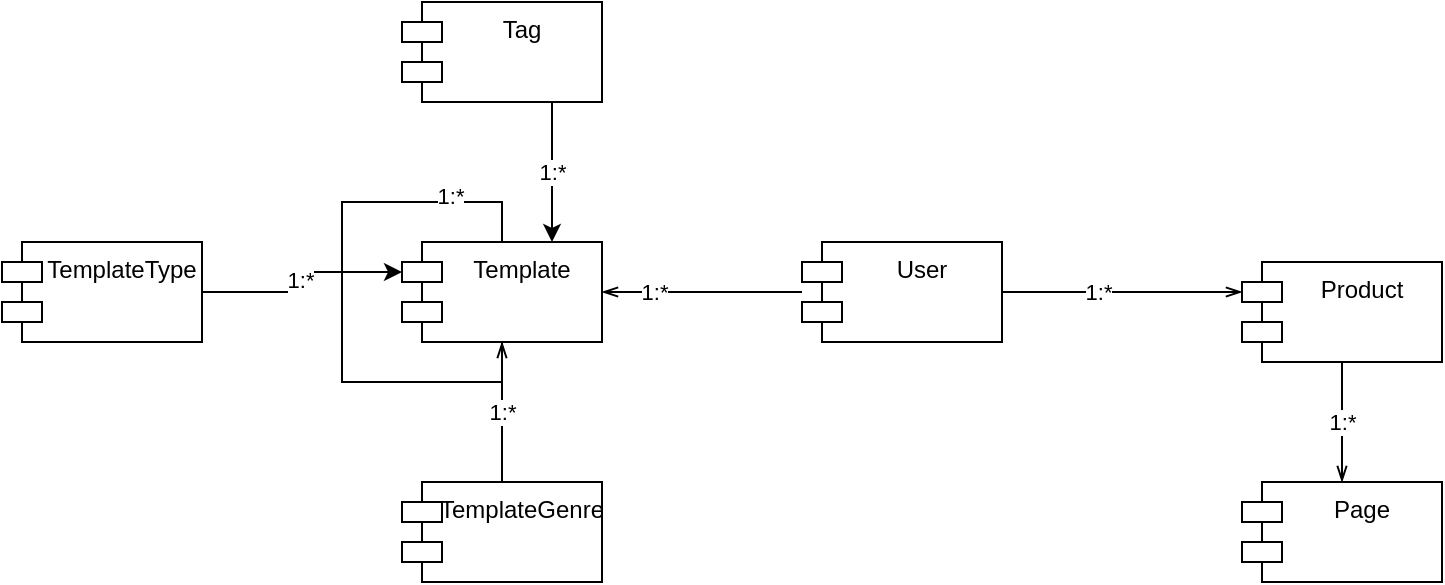 <mxfile version="14.6.3" type="github" pages="2">
  <diagram name="领域模型" id="9f46799a-70d6-7492-0946-bef42562c5a5">
    <mxGraphModel dx="1374" dy="769" grid="1" gridSize="10" guides="1" tooltips="1" connect="1" arrows="1" fold="1" page="1" pageScale="1" pageWidth="1100" pageHeight="850" background="#ffffff" math="0" shadow="0">
      <root>
        <mxCell id="0" />
        <mxCell id="1" parent="0" />
        <mxCell id="GsSLp2DtThcRFbA4R3xw-9" style="edgeStyle=orthogonalEdgeStyle;rounded=0;orthogonalLoop=1;jettySize=auto;html=1;exitX=1;exitY=0.5;exitDx=0;exitDy=0;entryX=0;entryY=0;entryDx=0;entryDy=15;entryPerimeter=0;endArrow=openThin;endFill=0;" parent="1" source="GsSLp2DtThcRFbA4R3xw-1" target="GsSLp2DtThcRFbA4R3xw-2" edge="1">
          <mxGeometry relative="1" as="geometry" />
        </mxCell>
        <mxCell id="GsSLp2DtThcRFbA4R3xw-10" value="1:*" style="edgeLabel;html=1;align=center;verticalAlign=middle;resizable=0;points=[];" parent="GsSLp2DtThcRFbA4R3xw-9" vertex="1" connectable="0">
          <mxGeometry x="-0.2" relative="1" as="geometry">
            <mxPoint as="offset" />
          </mxGeometry>
        </mxCell>
        <mxCell id="GsSLp2DtThcRFbA4R3xw-11" style="edgeStyle=orthogonalEdgeStyle;rounded=0;orthogonalLoop=1;jettySize=auto;html=1;entryX=1;entryY=0.5;entryDx=0;entryDy=0;endArrow=openThin;endFill=0;" parent="1" source="GsSLp2DtThcRFbA4R3xw-1" target="GsSLp2DtThcRFbA4R3xw-4" edge="1">
          <mxGeometry relative="1" as="geometry" />
        </mxCell>
        <mxCell id="GsSLp2DtThcRFbA4R3xw-12" value="1:*" style="edgeLabel;html=1;align=center;verticalAlign=middle;resizable=0;points=[];" parent="GsSLp2DtThcRFbA4R3xw-11" vertex="1" connectable="0">
          <mxGeometry x="0.48" relative="1" as="geometry">
            <mxPoint as="offset" />
          </mxGeometry>
        </mxCell>
        <mxCell id="GsSLp2DtThcRFbA4R3xw-1" value="User" style="shape=module;align=left;spacingLeft=20;align=center;verticalAlign=top;" parent="1" vertex="1">
          <mxGeometry x="550" y="230" width="100" height="50" as="geometry" />
        </mxCell>
        <mxCell id="GsSLp2DtThcRFbA4R3xw-8" value="1:*" style="edgeStyle=orthogonalEdgeStyle;rounded=0;orthogonalLoop=1;jettySize=auto;html=1;entryX=0.5;entryY=0;entryDx=0;entryDy=0;endArrow=openThin;endFill=0;" parent="1" source="GsSLp2DtThcRFbA4R3xw-2" target="GsSLp2DtThcRFbA4R3xw-3" edge="1">
          <mxGeometry relative="1" as="geometry" />
        </mxCell>
        <mxCell id="GsSLp2DtThcRFbA4R3xw-2" value="Product" style="shape=module;align=left;spacingLeft=20;align=center;verticalAlign=top;" parent="1" vertex="1">
          <mxGeometry x="770" y="240" width="100" height="50" as="geometry" />
        </mxCell>
        <mxCell id="GsSLp2DtThcRFbA4R3xw-3" value="Page" style="shape=module;align=left;spacingLeft=20;align=center;verticalAlign=top;" parent="1" vertex="1">
          <mxGeometry x="770" y="350" width="100" height="50" as="geometry" />
        </mxCell>
        <mxCell id="rreA4PhkjIYxYnH2w9kf-1" style="edgeStyle=orthogonalEdgeStyle;rounded=0;orthogonalLoop=1;jettySize=auto;html=1;entryX=0.5;entryY=0;entryDx=0;entryDy=0;" parent="1" source="GsSLp2DtThcRFbA4R3xw-4" target="GsSLp2DtThcRFbA4R3xw-4" edge="1">
          <mxGeometry relative="1" as="geometry">
            <mxPoint x="320" y="190" as="targetPoint" />
            <Array as="points">
              <mxPoint x="400" y="210" />
              <mxPoint x="320" y="210" />
              <mxPoint x="320" y="300" />
              <mxPoint x="400" y="300" />
            </Array>
          </mxGeometry>
        </mxCell>
        <mxCell id="krWCsgs_Ez_Vjo_tUOk6-2" value="1:*" style="edgeLabel;html=1;align=center;verticalAlign=middle;resizable=0;points=[];" vertex="1" connectable="0" parent="rreA4PhkjIYxYnH2w9kf-1">
          <mxGeometry x="-0.729" y="-3" relative="1" as="geometry">
            <mxPoint as="offset" />
          </mxGeometry>
        </mxCell>
        <mxCell id="GsSLp2DtThcRFbA4R3xw-4" value="Template" style="shape=module;align=left;spacingLeft=20;align=center;verticalAlign=top;" parent="1" vertex="1">
          <mxGeometry x="350" y="230" width="100" height="50" as="geometry" />
        </mxCell>
        <mxCell id="GsSLp2DtThcRFbA4R3xw-6" value="1:*" style="edgeStyle=orthogonalEdgeStyle;rounded=0;orthogonalLoop=1;jettySize=auto;html=1;exitX=0.5;exitY=0;exitDx=0;exitDy=0;entryX=0.5;entryY=1;entryDx=0;entryDy=0;endArrow=openThin;endFill=0;" parent="1" source="GsSLp2DtThcRFbA4R3xw-5" target="GsSLp2DtThcRFbA4R3xw-4" edge="1">
          <mxGeometry relative="1" as="geometry" />
        </mxCell>
        <mxCell id="GsSLp2DtThcRFbA4R3xw-5" value="TemplateGenre" style="shape=module;align=left;spacingLeft=20;align=center;verticalAlign=top;" parent="1" vertex="1">
          <mxGeometry x="350" y="350" width="100" height="50" as="geometry" />
        </mxCell>
        <mxCell id="krWCsgs_Ez_Vjo_tUOk6-7" value="1:*" style="edgeStyle=orthogonalEdgeStyle;rounded=0;orthogonalLoop=1;jettySize=auto;html=1;exitX=0.75;exitY=1;exitDx=0;exitDy=0;entryX=0.75;entryY=0;entryDx=0;entryDy=0;" edge="1" parent="1" source="krWCsgs_Ez_Vjo_tUOk6-1" target="GsSLp2DtThcRFbA4R3xw-4">
          <mxGeometry relative="1" as="geometry" />
        </mxCell>
        <mxCell id="krWCsgs_Ez_Vjo_tUOk6-1" value="Tag" style="shape=module;align=left;spacingLeft=20;align=center;verticalAlign=top;" vertex="1" parent="1">
          <mxGeometry x="350" y="110" width="100" height="50" as="geometry" />
        </mxCell>
        <mxCell id="krWCsgs_Ez_Vjo_tUOk6-10" style="edgeStyle=orthogonalEdgeStyle;rounded=0;orthogonalLoop=1;jettySize=auto;html=1;entryX=0;entryY=0;entryDx=0;entryDy=15;entryPerimeter=0;" edge="1" parent="1" source="krWCsgs_Ez_Vjo_tUOk6-9" target="GsSLp2DtThcRFbA4R3xw-4">
          <mxGeometry relative="1" as="geometry" />
        </mxCell>
        <mxCell id="krWCsgs_Ez_Vjo_tUOk6-11" value="1:*" style="edgeLabel;html=1;align=center;verticalAlign=middle;resizable=0;points=[];" vertex="1" connectable="0" parent="krWCsgs_Ez_Vjo_tUOk6-10">
          <mxGeometry x="0.018" y="1" relative="1" as="geometry">
            <mxPoint as="offset" />
          </mxGeometry>
        </mxCell>
        <mxCell id="krWCsgs_Ez_Vjo_tUOk6-9" value="TemplateType" style="shape=module;align=left;spacingLeft=20;align=center;verticalAlign=top;" vertex="1" parent="1">
          <mxGeometry x="150" y="230" width="100" height="50" as="geometry" />
        </mxCell>
      </root>
    </mxGraphModel>
  </diagram>
  <diagram id="-YNd0W0oTM8WeW1mqgYb" name="业务流程">
    <mxGraphModel dx="1374" dy="769" grid="1" gridSize="10" guides="1" tooltips="1" connect="1" arrows="1" fold="1" page="1" pageScale="1" pageWidth="827" pageHeight="1169" math="0" shadow="0">
      <root>
        <mxCell id="yXgGWNLphn4EvVKS2Y_f-0" />
        <mxCell id="yXgGWNLphn4EvVKS2Y_f-1" parent="yXgGWNLphn4EvVKS2Y_f-0" />
        <mxCell id="-fLj06v8ISaF0RrZK65u-22" style="edgeStyle=orthogonalEdgeStyle;rounded=0;orthogonalLoop=1;jettySize=auto;html=1;entryX=0.5;entryY=0;entryDx=0;entryDy=0;" parent="yXgGWNLphn4EvVKS2Y_f-1" source="-fLj06v8ISaF0RrZK65u-0" target="-fLj06v8ISaF0RrZK65u-3" edge="1">
          <mxGeometry relative="1" as="geometry" />
        </mxCell>
        <mxCell id="-fLj06v8ISaF0RrZK65u-23" style="edgeStyle=orthogonalEdgeStyle;rounded=0;orthogonalLoop=1;jettySize=auto;html=1;" parent="yXgGWNLphn4EvVKS2Y_f-1" source="-fLj06v8ISaF0RrZK65u-0" target="-fLj06v8ISaF0RrZK65u-5" edge="1">
          <mxGeometry relative="1" as="geometry" />
        </mxCell>
        <mxCell id="-fLj06v8ISaF0RrZK65u-24" style="edgeStyle=orthogonalEdgeStyle;rounded=0;orthogonalLoop=1;jettySize=auto;html=1;entryX=0.5;entryY=0;entryDx=0;entryDy=0;" parent="yXgGWNLphn4EvVKS2Y_f-1" source="-fLj06v8ISaF0RrZK65u-0" target="-fLj06v8ISaF0RrZK65u-4" edge="1">
          <mxGeometry relative="1" as="geometry" />
        </mxCell>
        <mxCell id="-fLj06v8ISaF0RrZK65u-0" value="" style="ellipse;fillColor=#ffffff;strokeColor=#000000;" parent="yXgGWNLphn4EvVKS2Y_f-1" vertex="1">
          <mxGeometry x="460" y="470" width="30" height="30" as="geometry" />
        </mxCell>
        <mxCell id="-fLj06v8ISaF0RrZK65u-21" style="edgeStyle=orthogonalEdgeStyle;rounded=0;orthogonalLoop=1;jettySize=auto;html=1;" parent="yXgGWNLphn4EvVKS2Y_f-1" source="-fLj06v8ISaF0RrZK65u-3" target="-fLj06v8ISaF0RrZK65u-6" edge="1">
          <mxGeometry relative="1" as="geometry" />
        </mxCell>
        <mxCell id="-fLj06v8ISaF0RrZK65u-3" value="从空白创建" style="fontStyle=0;dashed=1;" parent="yXgGWNLphn4EvVKS2Y_f-1" vertex="1">
          <mxGeometry x="110" y="600" width="140" height="30" as="geometry" />
        </mxCell>
        <mxCell id="-fLj06v8ISaF0RrZK65u-26" style="edgeStyle=orthogonalEdgeStyle;rounded=0;orthogonalLoop=1;jettySize=auto;html=1;" parent="yXgGWNLphn4EvVKS2Y_f-1" source="-fLj06v8ISaF0RrZK65u-4" edge="1">
          <mxGeometry relative="1" as="geometry">
            <mxPoint x="700" y="870" as="targetPoint" />
          </mxGeometry>
        </mxCell>
        <mxCell id="-fLj06v8ISaF0RrZK65u-4" value="页面复制创建" style="fontStyle=0;dashed=1;" parent="yXgGWNLphn4EvVKS2Y_f-1" vertex="1">
          <mxGeometry x="690" y="600" width="140" height="30" as="geometry" />
        </mxCell>
        <mxCell id="-fLj06v8ISaF0RrZK65u-25" style="edgeStyle=orthogonalEdgeStyle;rounded=0;orthogonalLoop=1;jettySize=auto;html=1;" parent="yXgGWNLphn4EvVKS2Y_f-1" source="-fLj06v8ISaF0RrZK65u-5" target="-fLj06v8ISaF0RrZK65u-13" edge="1">
          <mxGeometry relative="1" as="geometry" />
        </mxCell>
        <mxCell id="-fLj06v8ISaF0RrZK65u-5" value="从模板创建" style="fontStyle=0;dashed=1;" parent="yXgGWNLphn4EvVKS2Y_f-1" vertex="1">
          <mxGeometry x="405" y="600" width="140" height="30" as="geometry" />
        </mxCell>
        <mxCell id="-fLj06v8ISaF0RrZK65u-20" style="edgeStyle=orthogonalEdgeStyle;rounded=0;orthogonalLoop=1;jettySize=auto;html=1;" parent="yXgGWNLphn4EvVKS2Y_f-1" source="-fLj06v8ISaF0RrZK65u-6" target="-fLj06v8ISaF0RrZK65u-7" edge="1">
          <mxGeometry relative="1" as="geometry" />
        </mxCell>
        <mxCell id="-fLj06v8ISaF0RrZK65u-30" value="无" style="edgeLabel;html=1;align=center;verticalAlign=middle;resizable=0;points=[];" parent="-fLj06v8ISaF0RrZK65u-20" vertex="1" connectable="0">
          <mxGeometry x="0.05" y="1" relative="1" as="geometry">
            <mxPoint as="offset" />
          </mxGeometry>
        </mxCell>
        <mxCell id="-fLj06v8ISaF0RrZK65u-28" style="edgeStyle=orthogonalEdgeStyle;rounded=0;orthogonalLoop=1;jettySize=auto;html=1;entryX=0.5;entryY=0;entryDx=0;entryDy=0;" parent="yXgGWNLphn4EvVKS2Y_f-1" source="-fLj06v8ISaF0RrZK65u-6" target="-fLj06v8ISaF0RrZK65u-12" edge="1">
          <mxGeometry relative="1" as="geometry" />
        </mxCell>
        <mxCell id="-fLj06v8ISaF0RrZK65u-32" value="有" style="edgeLabel;html=1;align=center;verticalAlign=middle;resizable=0;points=[];" parent="-fLj06v8ISaF0RrZK65u-28" vertex="1" connectable="0">
          <mxGeometry x="-0.461" relative="1" as="geometry">
            <mxPoint as="offset" />
          </mxGeometry>
        </mxCell>
        <mxCell id="-fLj06v8ISaF0RrZK65u-6" value="可用的区块组件" style="rhombus;" parent="yXgGWNLphn4EvVKS2Y_f-1" vertex="1">
          <mxGeometry x="110" y="700" width="140" height="90" as="geometry" />
        </mxCell>
        <mxCell id="-fLj06v8ISaF0RrZK65u-19" style="edgeStyle=orthogonalEdgeStyle;rounded=0;orthogonalLoop=1;jettySize=auto;html=1;entryX=0.5;entryY=0;entryDx=0;entryDy=0;" parent="yXgGWNLphn4EvVKS2Y_f-1" source="-fLj06v8ISaF0RrZK65u-7" target="-fLj06v8ISaF0RrZK65u-8" edge="1">
          <mxGeometry relative="1" as="geometry" />
        </mxCell>
        <mxCell id="-fLj06v8ISaF0RrZK65u-7" value="创建布局" style="fontStyle=0;dashed=1;" parent="yXgGWNLphn4EvVKS2Y_f-1" vertex="1">
          <mxGeometry x="110" y="870" width="140" height="30" as="geometry" />
        </mxCell>
        <mxCell id="-fLj06v8ISaF0RrZK65u-18" style="edgeStyle=orthogonalEdgeStyle;rounded=0;orthogonalLoop=1;jettySize=auto;html=1;entryX=0.5;entryY=0;entryDx=0;entryDy=0;" parent="yXgGWNLphn4EvVKS2Y_f-1" source="-fLj06v8ISaF0RrZK65u-8" target="-fLj06v8ISaF0RrZK65u-9" edge="1">
          <mxGeometry relative="1" as="geometry" />
        </mxCell>
        <mxCell id="-fLj06v8ISaF0RrZK65u-34" value="有" style="edgeLabel;html=1;align=center;verticalAlign=middle;resizable=0;points=[];" parent="-fLj06v8ISaF0RrZK65u-18" vertex="1" connectable="0">
          <mxGeometry x="-0.1" y="-2" relative="1" as="geometry">
            <mxPoint as="offset" />
          </mxGeometry>
        </mxCell>
        <mxCell id="-fLj06v8ISaF0RrZK65u-27" style="edgeStyle=orthogonalEdgeStyle;rounded=0;orthogonalLoop=1;jettySize=auto;html=1;" parent="yXgGWNLphn4EvVKS2Y_f-1" source="-fLj06v8ISaF0RrZK65u-8" target="-fLj06v8ISaF0RrZK65u-11" edge="1">
          <mxGeometry relative="1" as="geometry" />
        </mxCell>
        <mxCell id="-fLj06v8ISaF0RrZK65u-33" value="无" style="edgeLabel;html=1;align=center;verticalAlign=middle;resizable=0;points=[];" parent="-fLj06v8ISaF0RrZK65u-27" vertex="1" connectable="0">
          <mxGeometry x="0.167" relative="1" as="geometry">
            <mxPoint as="offset" />
          </mxGeometry>
        </mxCell>
        <mxCell id="-fLj06v8ISaF0RrZK65u-8" value="可用的组件" style="rhombus;" parent="yXgGWNLphn4EvVKS2Y_f-1" vertex="1">
          <mxGeometry x="110" y="970" width="140" height="90" as="geometry" />
        </mxCell>
        <mxCell id="-fLj06v8ISaF0RrZK65u-17" style="edgeStyle=orthogonalEdgeStyle;rounded=0;orthogonalLoop=1;jettySize=auto;html=1;" parent="yXgGWNLphn4EvVKS2Y_f-1" source="-fLj06v8ISaF0RrZK65u-9" edge="1">
          <mxGeometry relative="1" as="geometry">
            <mxPoint x="460" y="1115" as="targetPoint" />
          </mxGeometry>
        </mxCell>
        <mxCell id="-fLj06v8ISaF0RrZK65u-9" value="添加组件" style="fontStyle=0;dashed=1;" parent="yXgGWNLphn4EvVKS2Y_f-1" vertex="1">
          <mxGeometry x="110" y="1100" width="140" height="30" as="geometry" />
        </mxCell>
        <mxCell id="-fLj06v8ISaF0RrZK65u-10" value="" style="ellipse;html=1;shape=endState;fillColor=#000000;strokeColor=#000000;" parent="yXgGWNLphn4EvVKS2Y_f-1" vertex="1">
          <mxGeometry x="455" y="1100" width="30" height="30" as="geometry" />
        </mxCell>
        <mxCell id="-fLj06v8ISaF0RrZK65u-16" style="edgeStyle=orthogonalEdgeStyle;rounded=0;orthogonalLoop=1;jettySize=auto;html=1;entryX=0;entryY=0.5;entryDx=0;entryDy=0;exitX=0.5;exitY=1;exitDx=0;exitDy=0;" parent="yXgGWNLphn4EvVKS2Y_f-1" source="-fLj06v8ISaF0RrZK65u-11" target="-fLj06v8ISaF0RrZK65u-10" edge="1">
          <mxGeometry relative="1" as="geometry" />
        </mxCell>
        <mxCell id="-fLj06v8ISaF0RrZK65u-11" value="提交开发需求" style="fontStyle=0;dashed=1;fillColor=#008a00;strokeColor=#005700;fontColor=#ffffff;" parent="yXgGWNLphn4EvVKS2Y_f-1" vertex="1">
          <mxGeometry x="310" y="1000" width="140" height="30" as="geometry" />
        </mxCell>
        <mxCell id="-fLj06v8ISaF0RrZK65u-29" style="edgeStyle=orthogonalEdgeStyle;rounded=0;orthogonalLoop=1;jettySize=auto;html=1;entryX=0;entryY=0.5;entryDx=0;entryDy=0;" parent="yXgGWNLphn4EvVKS2Y_f-1" source="-fLj06v8ISaF0RrZK65u-12" target="-fLj06v8ISaF0RrZK65u-13" edge="1">
          <mxGeometry relative="1" as="geometry" />
        </mxCell>
        <mxCell id="-fLj06v8ISaF0RrZK65u-31" style="edgeStyle=orthogonalEdgeStyle;rounded=0;orthogonalLoop=1;jettySize=auto;html=1;entryX=0;entryY=0.5;entryDx=0;entryDy=0;" parent="yXgGWNLphn4EvVKS2Y_f-1" source="-fLj06v8ISaF0RrZK65u-12" target="-fLj06v8ISaF0RrZK65u-6" edge="1">
          <mxGeometry relative="1" as="geometry" />
        </mxCell>
        <mxCell id="-fLj06v8ISaF0RrZK65u-12" value="添加区块组件" style="fontStyle=0;dashed=1;" parent="yXgGWNLphn4EvVKS2Y_f-1" vertex="1">
          <mxGeometry x="400" y="870" width="140" height="30" as="geometry" />
        </mxCell>
        <mxCell id="-fLj06v8ISaF0RrZK65u-14" style="edgeStyle=orthogonalEdgeStyle;rounded=0;orthogonalLoop=1;jettySize=auto;html=1;entryX=1;entryY=0.5;entryDx=0;entryDy=0;exitX=0.5;exitY=1;exitDx=0;exitDy=0;" parent="yXgGWNLphn4EvVKS2Y_f-1" source="-fLj06v8ISaF0RrZK65u-13" target="-fLj06v8ISaF0RrZK65u-10" edge="1">
          <mxGeometry relative="1" as="geometry" />
        </mxCell>
        <mxCell id="-fLj06v8ISaF0RrZK65u-13" value="修改内容" style="fontStyle=0;dashed=1;" parent="yXgGWNLphn4EvVKS2Y_f-1" vertex="1">
          <mxGeometry x="600" y="870" width="140" height="30" as="geometry" />
        </mxCell>
      </root>
    </mxGraphModel>
  </diagram>
</mxfile>
